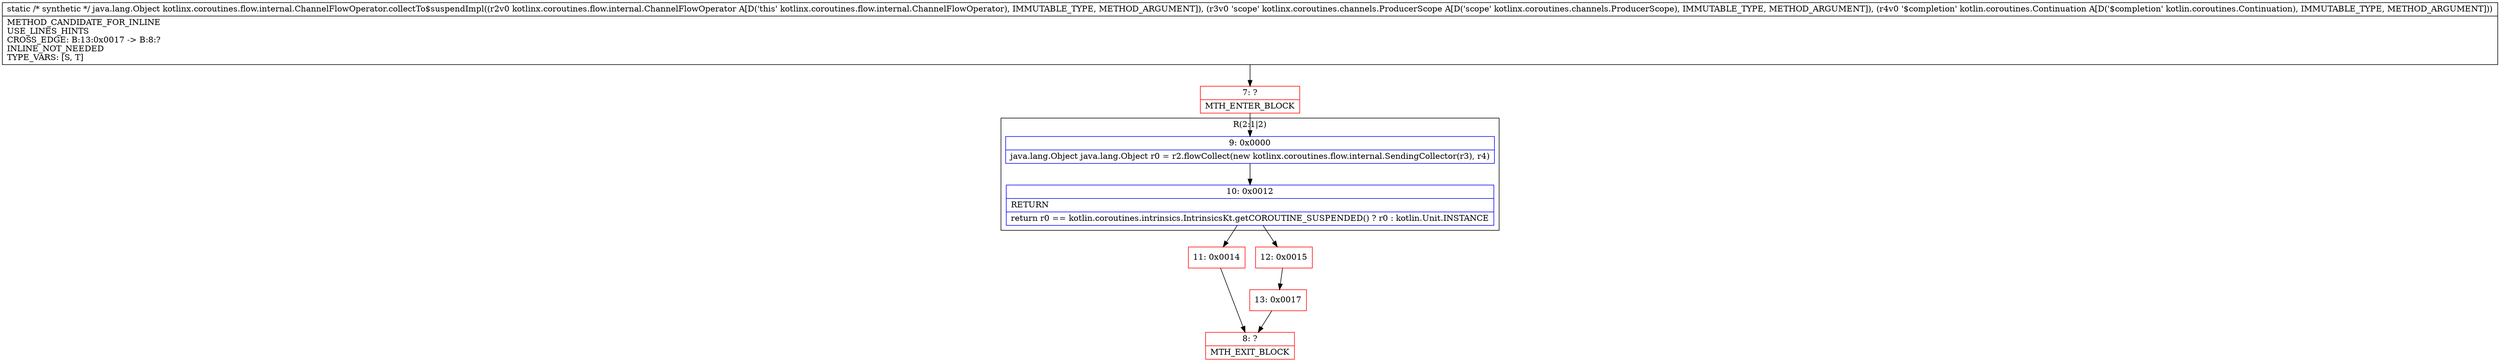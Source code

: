 digraph "CFG forkotlinx.coroutines.flow.internal.ChannelFlowOperator.collectTo$suspendImpl(Lkotlinx\/coroutines\/flow\/internal\/ChannelFlowOperator;Lkotlinx\/coroutines\/channels\/ProducerScope;Lkotlin\/coroutines\/Continuation;)Ljava\/lang\/Object;" {
subgraph cluster_Region_1420418089 {
label = "R(2:1|2)";
node [shape=record,color=blue];
Node_9 [shape=record,label="{9\:\ 0x0000|java.lang.Object java.lang.Object r0 = r2.flowCollect(new kotlinx.coroutines.flow.internal.SendingCollector(r3), r4)\l}"];
Node_10 [shape=record,label="{10\:\ 0x0012|RETURN\l|return r0 == kotlin.coroutines.intrinsics.IntrinsicsKt.getCOROUTINE_SUSPENDED() ? r0 : kotlin.Unit.INSTANCE\l}"];
}
Node_7 [shape=record,color=red,label="{7\:\ ?|MTH_ENTER_BLOCK\l}"];
Node_11 [shape=record,color=red,label="{11\:\ 0x0014}"];
Node_8 [shape=record,color=red,label="{8\:\ ?|MTH_EXIT_BLOCK\l}"];
Node_12 [shape=record,color=red,label="{12\:\ 0x0015}"];
Node_13 [shape=record,color=red,label="{13\:\ 0x0017}"];
MethodNode[shape=record,label="{static \/* synthetic *\/ java.lang.Object kotlinx.coroutines.flow.internal.ChannelFlowOperator.collectTo$suspendImpl((r2v0 kotlinx.coroutines.flow.internal.ChannelFlowOperator A[D('this' kotlinx.coroutines.flow.internal.ChannelFlowOperator), IMMUTABLE_TYPE, METHOD_ARGUMENT]), (r3v0 'scope' kotlinx.coroutines.channels.ProducerScope A[D('scope' kotlinx.coroutines.channels.ProducerScope), IMMUTABLE_TYPE, METHOD_ARGUMENT]), (r4v0 '$completion' kotlin.coroutines.Continuation A[D('$completion' kotlin.coroutines.Continuation), IMMUTABLE_TYPE, METHOD_ARGUMENT]))  | METHOD_CANDIDATE_FOR_INLINE\lUSE_LINES_HINTS\lCROSS_EDGE: B:13:0x0017 \-\> B:8:?\lINLINE_NOT_NEEDED\lTYPE_VARS: [S, T]\l}"];
MethodNode -> Node_7;Node_9 -> Node_10;
Node_10 -> Node_11;
Node_10 -> Node_12;
Node_7 -> Node_9;
Node_11 -> Node_8;
Node_12 -> Node_13;
Node_13 -> Node_8;
}

